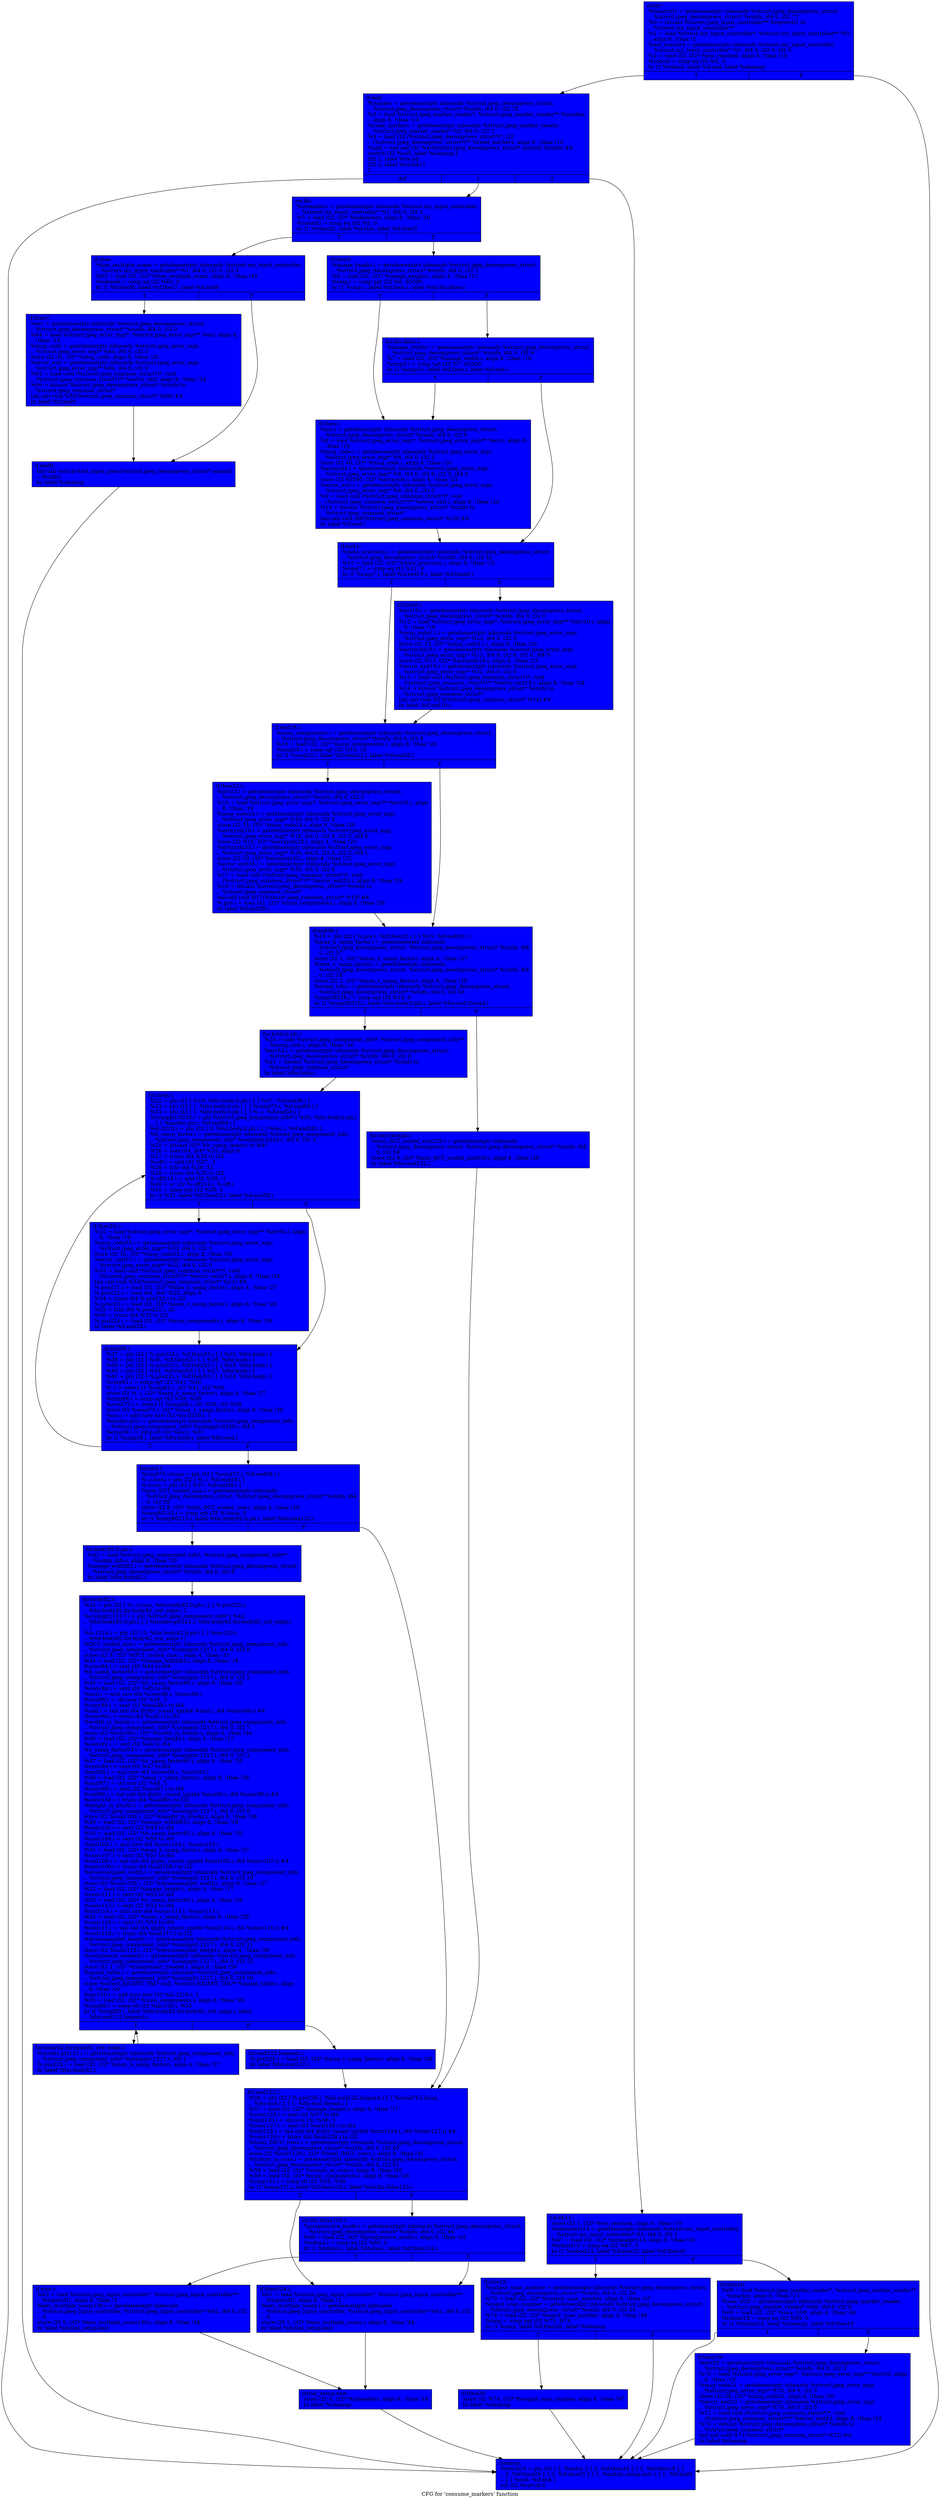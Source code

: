 digraph "CFG for 'consume_markers' function" {
	label="CFG for 'consume_markers' function";

	Node0x5178bf0 [shape=record, style = filled, fillcolor = blue, label="{entry:\l  %inputctl1 = getelementptr inbounds %struct.jpeg_decompress_struct,\l... %struct.jpeg_decompress_struct* %cinfo, i64 0, i32 77\l  %0 = bitcast %struct.jpeg_input_controller** %inputctl1 to\l... %struct.my_input_controller**\l  %1 = load %struct.my_input_controller*, %struct.my_input_controller** %0,\l... align 8, !tbaa !2\l  %eoi_reached = getelementptr inbounds %struct.my_input_controller,\l... %struct.my_input_controller* %1, i64 0, i32 0, i32 5\l  %2 = load i32, i32* %eoi_reached, align 4, !tbaa !10\l  %tobool = icmp eq i32 %2, 0\l  br i1 %tobool, label %if.end, label %cleanup\l|{<s0>T|<s1>F}}"];
	Node0x5178bf0:s0 -> Node0x5179bc0;
	Node0x5178bf0:s1 -> Node0x5179c70;
	Node0x5179bc0 [shape=record, style = filled, fillcolor = blue, label="{if.end:                                           \l  %marker = getelementptr inbounds %struct.jpeg_decompress_struct,\l... %struct.jpeg_decompress_struct* %cinfo, i64 0, i32 78\l  %3 = load %struct.jpeg_marker_reader*, %struct.jpeg_marker_reader** %marker,\l... align 8, !tbaa !13\l  %read_markers = getelementptr inbounds %struct.jpeg_marker_reader,\l... %struct.jpeg_marker_reader* %3, i64 0, i32 1\l  %4 = load i32 (%struct.jpeg_decompress_struct*)*, i32\l... (%struct.jpeg_decompress_struct*)** %read_markers, align 8, !tbaa !14\l  %call = tail call i32 %4(%struct.jpeg_decompress_struct* nonnull %cinfo) #4\l  switch i32 %call, label %cleanup [\l    i32 1, label %sw.bb\l    i32 2, label %sw.bb11\l  ]\l|{<s0>def|<s1>1|<s2>2}}"];
	Node0x5179bc0:s0 -> Node0x5179c70;
	Node0x5179bc0:s1 -> Node0x517a410;
	Node0x5179bc0:s2 -> Node0x517a520;
	Node0x517a410 [shape=record, style = filled, fillcolor = blue, label="{sw.bb:                                            \l  %inheaders = getelementptr inbounds %struct.my_input_controller,\l... %struct.my_input_controller* %1, i64 0, i32 1\l  %5 = load i32, i32* %inheaders, align 8, !tbaa !16\l  %tobool2 = icmp eq i32 %5, 0\l  br i1 %tobool2, label %if.else, label %if.then3\l|{<s0>T|<s1>F}}"];
	Node0x517a410:s0 -> Node0x517af70;
	Node0x517a410:s1 -> Node0x517b020;
	Node0x517b020 [shape=record, style = filled, fillcolor = blue, label="{if.then3:                                         \l  %image_height.i = getelementptr inbounds %struct.jpeg_decompress_struct,\l... %struct.jpeg_decompress_struct* %cinfo, i64 0, i32 7\l  %6 = load i32, i32* %image_height.i, align 4, !tbaa !17\l  %cmp.i = icmp ugt i32 %6, 65500\l  br i1 %cmp.i, label %if.then.i, label %lor.lhs.false.i\l|{<s0>T|<s1>F}}"];
	Node0x517b020:s0 -> Node0x517b490;
	Node0x517b020:s1 -> Node0x517b570;
	Node0x517b570 [shape=record, style = filled, fillcolor = blue, label="{lor.lhs.false.i:                                  \l  %image_width.i = getelementptr inbounds %struct.jpeg_decompress_struct,\l... %struct.jpeg_decompress_struct* %cinfo, i64 0, i32 6\l  %7 = load i32, i32* %image_width.i, align 8, !tbaa !18\l  %cmp3.i = icmp ugt i32 %7, 65500\l  br i1 %cmp3.i, label %if.then.i, label %if.end.i\l|{<s0>T|<s1>F}}"];
	Node0x517b570:s0 -> Node0x517b490;
	Node0x517b570:s1 -> Node0x517b9c0;
	Node0x517b490 [shape=record, style = filled, fillcolor = blue, label="{if.then.i:                                        \l  %err.i = getelementptr inbounds %struct.jpeg_decompress_struct,\l... %struct.jpeg_decompress_struct* %cinfo, i64 0, i32 0\l  %8 = load %struct.jpeg_error_mgr*, %struct.jpeg_error_mgr** %err.i, align 8,\l... !tbaa !19\l  %msg_code.i = getelementptr inbounds %struct.jpeg_error_mgr,\l... %struct.jpeg_error_mgr* %8, i64 0, i32 5\l  store i32 40, i32* %msg_code.i, align 8, !tbaa !20\l  %arrayidx.i = getelementptr inbounds %struct.jpeg_error_mgr,\l... %struct.jpeg_error_mgr* %8, i64 0, i32 6, i32 0, i64 0\l  store i32 65500, i32* %arrayidx.i, align 4, !tbaa !23\l  %error_exit.i = getelementptr inbounds %struct.jpeg_error_mgr,\l... %struct.jpeg_error_mgr* %8, i64 0, i32 0\l  %9 = load void (%struct.jpeg_common_struct*)*, void\l... (%struct.jpeg_common_struct*)** %error_exit.i, align 8, !tbaa !24\l  %10 = bitcast %struct.jpeg_decompress_struct* %cinfo to\l... %struct.jpeg_common_struct*\l  tail call void %9(%struct.jpeg_common_struct* %10) #4\l  br label %if.end.i\l}"];
	Node0x517b490 -> Node0x517b9c0;
	Node0x517b9c0 [shape=record, style = filled, fillcolor = blue, label="{if.end.i:                                         \l  %data_precision.i = getelementptr inbounds %struct.jpeg_decompress_struct,\l... %struct.jpeg_decompress_struct* %cinfo, i64 0, i32 42\l  %11 = load i32, i32* %data_precision.i, align 8, !tbaa !25\l  %cmp7.i = icmp eq i32 %11, 8\l  br i1 %cmp7.i, label %if.end19.i, label %if.then9.i\l|{<s0>T|<s1>F}}"];
	Node0x517b9c0:s0 -> Node0x517cc00;
	Node0x517b9c0:s1 -> Node0x5174200;
	Node0x5174200 [shape=record, style = filled, fillcolor = blue, label="{if.then9.i:                                       \l  %err10.i = getelementptr inbounds %struct.jpeg_decompress_struct,\l... %struct.jpeg_decompress_struct* %cinfo, i64 0, i32 0\l  %12 = load %struct.jpeg_error_mgr*, %struct.jpeg_error_mgr** %err10.i, align\l... 8, !tbaa !19\l  %msg_code11.i = getelementptr inbounds %struct.jpeg_error_mgr,\l... %struct.jpeg_error_mgr* %12, i64 0, i32 5\l  store i32 13, i32* %msg_code11.i, align 8, !tbaa !20\l  %arrayidx16.i = getelementptr inbounds %struct.jpeg_error_mgr,\l... %struct.jpeg_error_mgr* %12, i64 0, i32 6, i32 0, i64 0\l  store i32 %11, i32* %arrayidx16.i, align 4, !tbaa !23\l  %error_exit18.i = getelementptr inbounds %struct.jpeg_error_mgr,\l... %struct.jpeg_error_mgr* %12, i64 0, i32 0\l  %13 = load void (%struct.jpeg_common_struct*)*, void\l... (%struct.jpeg_common_struct*)** %error_exit18.i, align 8, !tbaa !24\l  %14 = bitcast %struct.jpeg_decompress_struct* %cinfo to\l... %struct.jpeg_common_struct*\l  tail call void %13(%struct.jpeg_common_struct* %14) #4\l  br label %if.end19.i\l}"];
	Node0x5174200 -> Node0x517cc00;
	Node0x517cc00 [shape=record, style = filled, fillcolor = blue, label="{if.end19.i:                                       \l  %num_components.i = getelementptr inbounds %struct.jpeg_decompress_struct,\l... %struct.jpeg_decompress_struct* %cinfo, i64 0, i32 8\l  %15 = load i32, i32* %num_components.i, align 8, !tbaa !26\l  %cmp20.i = icmp sgt i32 %15, 10\l  br i1 %cmp20.i, label %if.then22.i, label %if.end36.i\l|{<s0>T|<s1>F}}"];
	Node0x517cc00:s0 -> Node0x517f430;
	Node0x517cc00:s1 -> Node0x517f4e0;
	Node0x517f430 [shape=record, style = filled, fillcolor = blue, label="{if.then22.i:                                      \l  %err23.i = getelementptr inbounds %struct.jpeg_decompress_struct,\l... %struct.jpeg_decompress_struct* %cinfo, i64 0, i32 0\l  %16 = load %struct.jpeg_error_mgr*, %struct.jpeg_error_mgr** %err23.i, align\l... 8, !tbaa !19\l  %msg_code24.i = getelementptr inbounds %struct.jpeg_error_mgr,\l... %struct.jpeg_error_mgr* %16, i64 0, i32 5\l  store i32 24, i32* %msg_code24.i, align 8, !tbaa !20\l  %arrayidx29.i = getelementptr inbounds %struct.jpeg_error_mgr,\l... %struct.jpeg_error_mgr* %16, i64 0, i32 6, i32 0, i64 0\l  store i32 %15, i32* %arrayidx29.i, align 4, !tbaa !23\l  %arrayidx33.i = getelementptr inbounds %struct.jpeg_error_mgr,\l... %struct.jpeg_error_mgr* %16, i64 0, i32 6, i32 0, i64 1\l  store i32 10, i32* %arrayidx33.i, align 4, !tbaa !23\l  %error_exit35.i = getelementptr inbounds %struct.jpeg_error_mgr,\l... %struct.jpeg_error_mgr* %16, i64 0, i32 0\l  %17 = load void (%struct.jpeg_common_struct*)*, void\l... (%struct.jpeg_common_struct*)** %error_exit35.i, align 8, !tbaa !24\l  %18 = bitcast %struct.jpeg_decompress_struct* %cinfo to\l... %struct.jpeg_common_struct*\l  tail call void %17(%struct.jpeg_common_struct* %18) #4\l  %.pre.i = load i32, i32* %num_components.i, align 8, !tbaa !26\l  br label %if.end36.i\l}"];
	Node0x517f430 -> Node0x517f4e0;
	Node0x517f4e0 [shape=record, style = filled, fillcolor = blue, label="{if.end36.i:                                       \l  %19 = phi i32 [ %.pre.i, %if.then22.i ], [ %15, %if.end19.i ]\l  %max_h_samp_factor.i = getelementptr inbounds\l... %struct.jpeg_decompress_struct, %struct.jpeg_decompress_struct* %cinfo, i64\l... 0, i32 57\l  store i32 1, i32* %max_h_samp_factor.i, align 4, !tbaa !27\l  %max_v_samp_factor.i = getelementptr inbounds\l... %struct.jpeg_decompress_struct, %struct.jpeg_decompress_struct* %cinfo, i64\l... 0, i32 58\l  store i32 1, i32* %max_v_samp_factor.i, align 8, !tbaa !28\l  %comp_info.i = getelementptr inbounds %struct.jpeg_decompress_struct,\l... %struct.jpeg_decompress_struct* %cinfo, i64 0, i32 43\l  %cmp38218.i = icmp sgt i32 %19, 0\l  br i1 %cmp38218.i, label %for.body.lr.ph.i, label %for.end.thread.i\l|{<s0>T|<s1>F}}"];
	Node0x517f4e0:s0 -> Node0x517beb0;
	Node0x517f4e0:s1 -> Node0x517bfb0;
	Node0x517bfb0 [shape=record, style = filled, fillcolor = blue, label="{for.end.thread.i:                                 \l  %min_DCT_scaled_size229.i = getelementptr inbounds\l... %struct.jpeg_decompress_struct, %struct.jpeg_decompress_struct* %cinfo, i64\l... 0, i32 59\l  store i32 8, i32* %min_DCT_scaled_size229.i, align 4, !tbaa !29\l  br label %for.end122.i\l}"];
	Node0x517bfb0 -> Node0x5181630;
	Node0x517beb0 [shape=record, style = filled, fillcolor = blue, label="{for.body.lr.ph.i:                                 \l  %20 = load %struct.jpeg_component_info*, %struct.jpeg_component_info**\l... %comp_info.i, align 8, !tbaa !30\l  %err54.i = getelementptr inbounds %struct.jpeg_decompress_struct,\l... %struct.jpeg_decompress_struct* %cinfo, i64 0, i32 0\l  %21 = bitcast %struct.jpeg_decompress_struct* %cinfo to\l... %struct.jpeg_common_struct*\l  br label %for.body.i\l}"];
	Node0x517beb0 -> Node0x51818f0;
	Node0x51818f0 [shape=record, style = filled, fillcolor = blue, label="{for.body.i:                                       \l  %22 = phi i32 [ %19, %for.body.lr.ph.i ], [ %37, %if.end58.i ]\l  %23 = phi i32 [ 1, %for.body.lr.ph.i ], [ %cond75.i, %if.end58.i ]\l  %24 = phi i32 [ 1, %for.body.lr.ph.i ], [ %..i, %if.end58.i ]\l  %compptr.0220.i = phi %struct.jpeg_component_info* [ %20, %for.body.lr.ph.i\l... ], [ %incdec.ptr.i, %if.end58.i ]\l  %ci.0219.i = phi i32 [ 0, %for.body.lr.ph.i ], [ %inc.i, %if.end58.i ]\l  %h_samp_factor.i = getelementptr inbounds %struct.jpeg_component_info,\l... %struct.jpeg_component_info* %compptr.0220.i, i64 0, i32 2\l  %25 = bitcast i32* %h_samp_factor.i to i64*\l  %26 = load i64, i64* %25, align 8\l  %27 = trunc i64 %26 to i32\l  %.off.i = add i32 %27, -1\l  %28 = lshr i64 %26, 32\l  %29 = trunc i64 %28 to i32\l  %.off214.i = add i32 %29, -1\l  %30 = or i32 %.off214.i, %.off.i\l  %31 = icmp ugt i32 %30, 3\l  br i1 %31, label %if.then53.i, label %if.end58.i\l|{<s0>T|<s1>F}}"];
	Node0x51818f0:s0 -> Node0x5182760;
	Node0x51818f0:s1 -> Node0x5181a80;
	Node0x5182760 [shape=record, style = filled, fillcolor = blue, label="{if.then53.i:                                      \l  %32 = load %struct.jpeg_error_mgr*, %struct.jpeg_error_mgr** %err54.i, align\l... 8, !tbaa !19\l  %msg_code55.i = getelementptr inbounds %struct.jpeg_error_mgr,\l... %struct.jpeg_error_mgr* %32, i64 0, i32 5\l  store i32 16, i32* %msg_code55.i, align 8, !tbaa !20\l  %error_exit57.i = getelementptr inbounds %struct.jpeg_error_mgr,\l... %struct.jpeg_error_mgr* %32, i64 0, i32 0\l  %33 = load void (%struct.jpeg_common_struct*)*, void\l... (%struct.jpeg_common_struct*)** %error_exit57.i, align 8, !tbaa !24\l  tail call void %33(%struct.jpeg_common_struct* %21) #4\l  %.pre221.i = load i32, i32* %max_h_samp_factor.i, align 4, !tbaa !27\l  %.pre222.i = load i64, i64* %25, align 8\l  %34 = trunc i64 %.pre222.i to i32\l  %.pre223.i = load i32, i32* %max_v_samp_factor.i, align 8, !tbaa !28\l  %35 = lshr i64 %.pre222.i, 32\l  %36 = trunc i64 %35 to i32\l  %.pre224.i = load i32, i32* %num_components.i, align 8, !tbaa !26\l  br label %if.end58.i\l}"];
	Node0x5182760 -> Node0x5181a80;
	Node0x5181a80 [shape=record, style = filled, fillcolor = blue, label="{if.end58.i:                                       \l  %37 = phi i32 [ %.pre224.i, %if.then53.i ], [ %22, %for.body.i ]\l  %38 = phi i32 [ %36, %if.then53.i ], [ %29, %for.body.i ]\l  %39 = phi i32 [ %.pre223.i, %if.then53.i ], [ %23, %for.body.i ]\l  %40 = phi i32 [ %34, %if.then53.i ], [ %27, %for.body.i ]\l  %41 = phi i32 [ %.pre221.i, %if.then53.i ], [ %24, %for.body.i ]\l  %cmp61.i = icmp sgt i32 %41, %40\l  %..i = select i1 %cmp61.i, i32 %41, i32 %40\l  store i32 %..i, i32* %max_h_samp_factor.i, align 4, !tbaa !27\l  %cmp68.i = icmp sgt i32 %39, %38\l  %cond75.i = select i1 %cmp68.i, i32 %39, i32 %38\l  store i32 %cond75.i, i32* %max_v_samp_factor.i, align 8, !tbaa !28\l  %inc.i = add nuw nsw i32 %ci.0219.i, 1\l  %incdec.ptr.i = getelementptr inbounds %struct.jpeg_component_info,\l... %struct.jpeg_component_info* %compptr.0220.i, i64 1\l  %cmp38.i = icmp slt i32 %inc.i, %37\l  br i1 %cmp38.i, label %for.body.i, label %for.end.i\l|{<s0>T|<s1>F}}"];
	Node0x5181a80:s0 -> Node0x51818f0;
	Node0x5181a80:s1 -> Node0x5184560;
	Node0x5184560 [shape=record, style = filled, fillcolor = blue, label="{for.end.i:                                        \l  %cond75.i.lcssa = phi i32 [ %cond75.i, %if.end58.i ]\l  %..i.lcssa = phi i32 [ %..i, %if.end58.i ]\l  %.lcssa = phi i32 [ %37, %if.end58.i ]\l  %min_DCT_scaled_size.i = getelementptr inbounds\l... %struct.jpeg_decompress_struct, %struct.jpeg_decompress_struct* %cinfo, i64\l... 0, i32 59\l  store i32 8, i32* %min_DCT_scaled_size.i, align 4, !tbaa !29\l  %cmp80215.i = icmp sgt i32 %.lcssa, 0\l  br i1 %cmp80215.i, label %for.body82.lr.ph.i, label %for.end122.i\l|{<s0>T|<s1>F}}"];
	Node0x5184560:s0 -> Node0x517d3f0;
	Node0x5184560:s1 -> Node0x5181630;
	Node0x517d3f0 [shape=record, style = filled, fillcolor = blue, label="{for.body82.lr.ph.i:                               \l  %42 = load %struct.jpeg_component_info*, %struct.jpeg_component_info**\l... %comp_info.i, align 8, !tbaa !30\l  %image_width83.i = getelementptr inbounds %struct.jpeg_decompress_struct,\l... %struct.jpeg_decompress_struct* %cinfo, i64 0, i32 6\l  br label %for.body82.i\l}"];
	Node0x517d3f0 -> Node0x5185ee0;
	Node0x5185ee0 [shape=record, style = filled, fillcolor = blue, label="{for.body82.i:                                     \l  %43 = phi i32 [ %..i.lcssa, %for.body82.lr.ph.i ], [ %.pre225.i,\l... %for.body82.for.body82_crit_edge.i ]\l  %compptr.1217.i = phi %struct.jpeg_component_info* [ %42,\l... %for.body82.lr.ph.i ], [ %incdec.ptr121.i, %for.body82.for.body82_crit_edge.i\l... ]\l  %ci.1216.i = phi i32 [ 0, %for.body82.lr.ph.i ], [ %inc120.i,\l... %for.body82.for.body82_crit_edge.i ]\l  %DCT_scaled_size.i = getelementptr inbounds %struct.jpeg_component_info,\l... %struct.jpeg_component_info* %compptr.1217.i, i64 0, i32 9\l  store i32 8, i32* %DCT_scaled_size.i, align 4, !tbaa !31\l  %44 = load i32, i32* %image_width83.i, align 8, !tbaa !18\l  %conv84.i = zext i32 %44 to i64\l  %h_samp_factor85.i = getelementptr inbounds %struct.jpeg_component_info,\l... %struct.jpeg_component_info* %compptr.1217.i, i64 0, i32 2\l  %45 = load i32, i32* %h_samp_factor85.i, align 8, !tbaa !33\l  %conv86.i = sext i32 %45 to i64\l  %mul.i = mul nsw i64 %conv86.i, %conv84.i\l  %mul88.i = shl nsw i32 %43, 3\l  %conv89.i = sext i32 %mul88.i to i64\l  %call.i = tail call i64 @jdiv_round_up(i64 %mul.i, i64 %conv89.i) #4\l  %conv90.i = trunc i64 %call.i to i32\l  %width_in_blocks.i = getelementptr inbounds %struct.jpeg_component_info,\l... %struct.jpeg_component_info* %compptr.1217.i, i64 0, i32 7\l  store i32 %conv90.i, i32* %width_in_blocks.i, align 4, !tbaa !34\l  %46 = load i32, i32* %image_height.i, align 4, !tbaa !17\l  %conv92.i = zext i32 %46 to i64\l  %v_samp_factor93.i = getelementptr inbounds %struct.jpeg_component_info,\l... %struct.jpeg_component_info* %compptr.1217.i, i64 0, i32 3\l  %47 = load i32, i32* %v_samp_factor93.i, align 4, !tbaa !35\l  %conv94.i = sext i32 %47 to i64\l  %mul95.i = mul nsw i64 %conv94.i, %conv92.i\l  %48 = load i32, i32* %max_v_samp_factor.i, align 8, !tbaa !28\l  %mul97.i = shl nsw i32 %48, 3\l  %conv98.i = sext i32 %mul97.i to i64\l  %call99.i = tail call i64 @jdiv_round_up(i64 %mul95.i, i64 %conv98.i) #4\l  %conv100.i = trunc i64 %call99.i to i32\l  %height_in_blocks.i = getelementptr inbounds %struct.jpeg_component_info,\l... %struct.jpeg_component_info* %compptr.1217.i, i64 0, i32 8\l  store i32 %conv100.i, i32* %height_in_blocks.i, align 8, !tbaa !36\l  %49 = load i32, i32* %image_width83.i, align 8, !tbaa !18\l  %conv102.i = zext i32 %49 to i64\l  %50 = load i32, i32* %h_samp_factor85.i, align 8, !tbaa !33\l  %conv104.i = sext i32 %50 to i64\l  %mul105.i = mul nsw i64 %conv104.i, %conv102.i\l  %51 = load i32, i32* %max_h_samp_factor.i, align 4, !tbaa !27\l  %conv107.i = sext i32 %51 to i64\l  %call108.i = tail call i64 @jdiv_round_up(i64 %mul105.i, i64 %conv107.i) #4\l  %conv109.i = trunc i64 %call108.i to i32\l  %downsampled_width.i = getelementptr inbounds %struct.jpeg_component_info,\l... %struct.jpeg_component_info* %compptr.1217.i, i64 0, i32 10\l  store i32 %conv109.i, i32* %downsampled_width.i, align 8, !tbaa !37\l  %52 = load i32, i32* %image_height.i, align 4, !tbaa !17\l  %conv111.i = zext i32 %52 to i64\l  %53 = load i32, i32* %v_samp_factor93.i, align 4, !tbaa !35\l  %conv113.i = sext i32 %53 to i64\l  %mul114.i = mul nsw i64 %conv113.i, %conv111.i\l  %54 = load i32, i32* %max_v_samp_factor.i, align 8, !tbaa !28\l  %conv116.i = sext i32 %54 to i64\l  %call117.i = tail call i64 @jdiv_round_up(i64 %mul114.i, i64 %conv116.i) #4\l  %conv118.i = trunc i64 %call117.i to i32\l  %downsampled_height.i = getelementptr inbounds %struct.jpeg_component_info,\l... %struct.jpeg_component_info* %compptr.1217.i, i64 0, i32 11\l  store i32 %conv118.i, i32* %downsampled_height.i, align 4, !tbaa !38\l  %component_needed.i = getelementptr inbounds %struct.jpeg_component_info,\l... %struct.jpeg_component_info* %compptr.1217.i, i64 0, i32 12\l  store i32 1, i32* %component_needed.i, align 8, !tbaa !39\l  %quant_table.i = getelementptr inbounds %struct.jpeg_component_info,\l... %struct.jpeg_component_info* %compptr.1217.i, i64 0, i32 19\l  store %struct.JQUANT_TBL* null, %struct.JQUANT_TBL** %quant_table.i, align\l... 8, !tbaa !40\l  %inc120.i = add nuw nsw i32 %ci.1216.i, 1\l  %55 = load i32, i32* %num_components.i, align 8, !tbaa !26\l  %cmp80.i = icmp slt i32 %inc120.i, %55\l  br i1 %cmp80.i, label %for.body82.for.body82_crit_edge.i, label\l... %for.end122.loopexit.i\l|{<s0>T|<s1>F}}"];
	Node0x5185ee0:s0 -> Node0x5186090;
	Node0x5185ee0:s1 -> Node0x518cb30;
	Node0x5186090 [shape=record, style = filled, fillcolor = blue, label="{for.body82.for.body82_crit_edge.i:                \l  %incdec.ptr121.i = getelementptr inbounds %struct.jpeg_component_info,\l... %struct.jpeg_component_info* %compptr.1217.i, i64 1\l  %.pre225.i = load i32, i32* %max_h_samp_factor.i, align 4, !tbaa !27\l  br label %for.body82.i\l}"];
	Node0x5186090 -> Node0x5185ee0;
	Node0x518cb30 [shape=record, style = filled, fillcolor = blue, label="{for.end122.loopexit.i:                            \l  %.pre226.i = load i32, i32* %max_v_samp_factor.i, align 8, !tbaa !28\l  br label %for.end122.i\l}"];
	Node0x518cb30 -> Node0x5181630;
	Node0x5181630 [shape=record, style = filled, fillcolor = blue, label="{for.end122.i:                                     \l  %56 = phi i32 [ %.pre226.i, %for.end122.loopexit.i ], [ %cond75.i.lcssa,\l... %for.end.i ], [ 1, %for.end.thread.i ]\l  %57 = load i32, i32* %image_height.i, align 4, !tbaa !17\l  %conv124.i = zext i32 %57 to i64\l  %mul126.i = shl nsw i32 %56, 3\l  %conv127.i = sext i32 %mul126.i to i64\l  %call128.i = tail call i64 @jdiv_round_up(i64 %conv124.i, i64 %conv127.i) #4\l  %conv129.i = trunc i64 %call128.i to i32\l  %total_iMCU_rows.i = getelementptr inbounds %struct.jpeg_decompress_struct,\l... %struct.jpeg_decompress_struct* %cinfo, i64 0, i32 60\l  store i32 %conv129.i, i32* %total_iMCU_rows.i, align 8, !tbaa !41\l  %comps_in_scan.i = getelementptr inbounds %struct.jpeg_decompress_struct,\l... %struct.jpeg_decompress_struct* %cinfo, i64 0, i32 62\l  %58 = load i32, i32* %comps_in_scan.i, align 8, !tbaa !42\l  %59 = load i32, i32* %num_components.i, align 8, !tbaa !26\l  %cmp131.i = icmp slt i32 %58, %59\l  br i1 %cmp131.i, label %if.then134.i, label %lor.lhs.false133.i\l|{<s0>T|<s1>F}}"];
	Node0x5181630:s0 -> Node0x518d740;
	Node0x5181630:s1 -> Node0x518d850;
	Node0x518d850 [shape=record, style = filled, fillcolor = blue, label="{lor.lhs.false133.i:                               \l  %progressive_mode.i = getelementptr inbounds %struct.jpeg_decompress_struct,\l... %struct.jpeg_decompress_struct* %cinfo, i64 0, i32 44\l  %60 = load i32, i32* %progressive_mode.i, align 8, !tbaa !43\l  %tobool.i = icmp eq i32 %60, 0\l  br i1 %tobool.i, label %if.else.i, label %if.then134.i\l|{<s0>T|<s1>F}}"];
	Node0x518d850:s0 -> Node0x518dcb0;
	Node0x518d850:s1 -> Node0x518d740;
	Node0x518d740 [shape=record, style = filled, fillcolor = blue, label="{if.then134.i:                                     \l  %61 = load %struct.jpeg_input_controller*, %struct.jpeg_input_controller**\l... %inputctl1, align 8, !tbaa !2\l  %has_multiple_scans.i = getelementptr inbounds\l... %struct.jpeg_input_controller, %struct.jpeg_input_controller* %61, i64 0, i32\l... 4\l  store i32 1, i32* %has_multiple_scans.i, align 8, !tbaa !44\l  br label %initial_setup.exit\l}"];
	Node0x518d740 -> Node0x518e0e0;
	Node0x518dcb0 [shape=record, style = filled, fillcolor = blue, label="{if.else.i:                                        \l  %62 = load %struct.jpeg_input_controller*, %struct.jpeg_input_controller**\l... %inputctl1, align 8, !tbaa !2\l  %has_multiple_scans136.i = getelementptr inbounds\l... %struct.jpeg_input_controller, %struct.jpeg_input_controller* %62, i64 0, i32\l... 4\l  store i32 0, i32* %has_multiple_scans136.i, align 8, !tbaa !44\l  br label %initial_setup.exit\l}"];
	Node0x518dcb0 -> Node0x518e0e0;
	Node0x518e0e0 [shape=record, style = filled, fillcolor = blue, label="{initial_setup.exit:                               \l  store i32 0, i32* %inheaders, align 8, !tbaa !16\l  br label %cleanup\l}"];
	Node0x518e0e0 -> Node0x5179c70;
	Node0x517af70 [shape=record, style = filled, fillcolor = blue, label="{if.else:                                          \l  %has_multiple_scans = getelementptr inbounds %struct.my_input_controller,\l... %struct.my_input_controller* %1, i64 0, i32 0, i32 4\l  %63 = load i32, i32* %has_multiple_scans, align 8, !tbaa !45\l  %tobool6 = icmp eq i32 %63, 0\l  br i1 %tobool6, label %if.then7, label %if.end9\l|{<s0>T|<s1>F}}"];
	Node0x517af70:s0 -> Node0x518f1d0;
	Node0x517af70:s1 -> Node0x518f2b0;
	Node0x518f1d0 [shape=record, style = filled, fillcolor = blue, label="{if.then7:                                         \l  %err = getelementptr inbounds %struct.jpeg_decompress_struct,\l... %struct.jpeg_decompress_struct* %cinfo, i64 0, i32 0\l  %64 = load %struct.jpeg_error_mgr*, %struct.jpeg_error_mgr** %err, align 8,\l... !tbaa !19\l  %msg_code = getelementptr inbounds %struct.jpeg_error_mgr,\l... %struct.jpeg_error_mgr* %64, i64 0, i32 5\l  store i32 34, i32* %msg_code, align 8, !tbaa !20\l  %error_exit = getelementptr inbounds %struct.jpeg_error_mgr,\l... %struct.jpeg_error_mgr* %64, i64 0, i32 0\l  %65 = load void (%struct.jpeg_common_struct*)*, void\l... (%struct.jpeg_common_struct*)** %error_exit, align 8, !tbaa !24\l  %66 = bitcast %struct.jpeg_decompress_struct* %cinfo to\l... %struct.jpeg_common_struct*\l  tail call void %65(%struct.jpeg_common_struct* %66) #4\l  br label %if.end9\l}"];
	Node0x518f1d0 -> Node0x518f2b0;
	Node0x518f2b0 [shape=record, style = filled, fillcolor = blue, label="{if.end9:                                          \l  tail call void @start_input_pass(%struct.jpeg_decompress_struct* nonnull\l... %cinfo)\l  br label %cleanup\l}"];
	Node0x518f2b0 -> Node0x5179c70;
	Node0x517a520 [shape=record, style = filled, fillcolor = blue, label="{sw.bb11:                                          \l  store i32 1, i32* %eoi_reached, align 4, !tbaa !10\l  %inheaders14 = getelementptr inbounds %struct.my_input_controller,\l... %struct.my_input_controller* %1, i64 0, i32 1\l  %67 = load i32, i32* %inheaders14, align 8, !tbaa !16\l  %tobool15 = icmp eq i32 %67, 0\l  br i1 %tobool15, label %if.else25, label %if.then16\l|{<s0>T|<s1>F}}"];
	Node0x517a520:s0 -> Node0x518fe30;
	Node0x517a520:s1 -> Node0x518ff10;
	Node0x518ff10 [shape=record, style = filled, fillcolor = blue, label="{if.then16:                                        \l  %68 = load %struct.jpeg_marker_reader*, %struct.jpeg_marker_reader**\l... %marker, align 8, !tbaa !13\l  %saw_SOF = getelementptr inbounds %struct.jpeg_marker_reader,\l... %struct.jpeg_marker_reader* %68, i64 0, i32 6\l  %69 = load i32, i32* %saw_SOF, align 4, !tbaa !46\l  %tobool18 = icmp eq i32 %69, 0\l  br i1 %tobool18, label %cleanup, label %if.then19\l|{<s0>T|<s1>F}}"];
	Node0x518ff10:s0 -> Node0x5179c70;
	Node0x518ff10:s1 -> Node0x5190970;
	Node0x5190970 [shape=record, style = filled, fillcolor = blue, label="{if.then19:                                        \l  %err20 = getelementptr inbounds %struct.jpeg_decompress_struct,\l... %struct.jpeg_decompress_struct* %cinfo, i64 0, i32 0\l  %70 = load %struct.jpeg_error_mgr*, %struct.jpeg_error_mgr** %err20, align\l... 8, !tbaa !19\l  %msg_code21 = getelementptr inbounds %struct.jpeg_error_mgr,\l... %struct.jpeg_error_mgr* %70, i64 0, i32 5\l  store i32 58, i32* %msg_code21, align 8, !tbaa !20\l  %error_exit23 = getelementptr inbounds %struct.jpeg_error_mgr,\l... %struct.jpeg_error_mgr* %70, i64 0, i32 0\l  %71 = load void (%struct.jpeg_common_struct*)*, void\l... (%struct.jpeg_common_struct*)** %error_exit23, align 8, !tbaa !24\l  %72 = bitcast %struct.jpeg_decompress_struct* %cinfo to\l... %struct.jpeg_common_struct*\l  tail call void %71(%struct.jpeg_common_struct* %72) #4\l  br label %cleanup\l}"];
	Node0x5190970 -> Node0x5179c70;
	Node0x518fe30 [shape=record, style = filled, fillcolor = blue, label="{if.else25:                                        \l  %output_scan_number = getelementptr inbounds %struct.jpeg_decompress_struct,\l... %struct.jpeg_decompress_struct* %cinfo, i64 0, i32 36\l  %73 = load i32, i32* %output_scan_number, align 4, !tbaa !47\l  %input_scan_number = getelementptr inbounds %struct.jpeg_decompress_struct,\l... %struct.jpeg_decompress_struct* %cinfo, i64 0, i32 34\l  %74 = load i32, i32* %input_scan_number, align 4, !tbaa !48\l  %cmp = icmp sgt i32 %73, %74\l  br i1 %cmp, label %if.then26, label %cleanup\l|{<s0>T|<s1>F}}"];
	Node0x518fe30:s0 -> Node0x5191580;
	Node0x518fe30:s1 -> Node0x5179c70;
	Node0x5191580 [shape=record, style = filled, fillcolor = blue, label="{if.then26:                                        \l  store i32 %74, i32* %output_scan_number, align 4, !tbaa !47\l  br label %cleanup\l}"];
	Node0x5191580 -> Node0x5179c70;
	Node0x5179c70 [shape=record, style = filled, fillcolor = blue, label="{cleanup:                                          \l  %retval.0 = phi i32 [ 2, %entry ], [ 2, %if.then16 ], [ 2, %if.then19 ], [\l... 2, %if.then26 ], [ 2, %if.else25 ], [ 1, %initial_setup.exit ], [ 1, %if.end9\l... ], [ %call, %if.end ]\l  ret i32 %retval.0\l}"];
}
